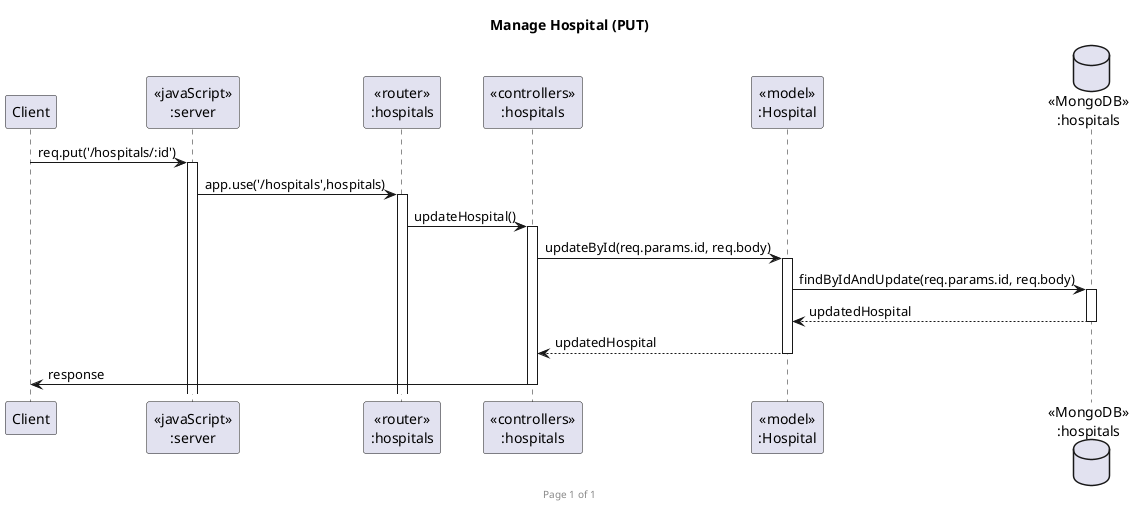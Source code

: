 @startuml Manage Hospital (PUT)

footer Page %page% of %lastpage%
title "Manage Hospital (PUT)"

participant "Client" as client
participant "<<javaScript>>\n:server" as server
participant "<<router>>\n:hospitals" as routerHospitals
participant "<<controllers>>\n:hospitals" as controllersHospitals
participant "<<model>>\n:Hospital" as modelHospital
database "<<MongoDB>>\n:hospitals" as HospitalsDatabase

client->server ++:req.put('/hospitals/:id')
server->routerHospitals ++:app.use('/hospitals',hospitals)
routerHospitals -> controllersHospitals ++:updateHospital()
controllersHospitals->modelHospital ++:updateById(req.params.id, req.body)
modelHospital ->HospitalsDatabase ++: findByIdAndUpdate(req.params.id, req.body)
HospitalsDatabase --> modelHospital --: updatedHospital
controllersHospitals <-- modelHospital --:updatedHospital
controllersHospitals->client --:response

@enduml
